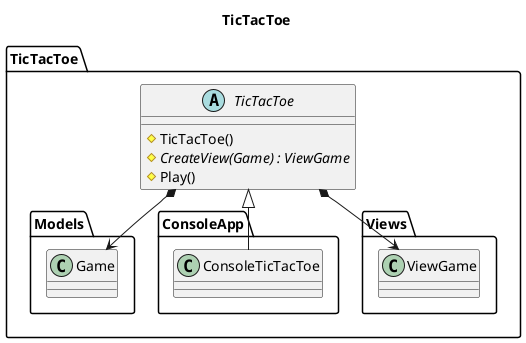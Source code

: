 @startuml TicTacToe
title TicTacToe
namespace TicTacToe{
    abstract TicTacToe{
        #TicTacToe()
        #{abstract} CreateView(Game) : ViewGame
        #Play()
    }
    TicTacToe *--> TicTacToe.Models.Game
    TicTacToe <|-- TicTacToe.ConsoleApp.ConsoleTicTacToe
    TicTacToe *--> TicTacToe.Views.ViewGame
}

@enduml

@startuml TicTacToe.Views
title Views
namespace TicTacToe.ConsoleApp{
    abstract WithGameView{
        ~WithGameView(Game)
    }
    WithGameView *--> tictacttoe.models.Game
    WithGameView <|-- StartView
    WithGameView <|-- PlayView
    WithGameView <|-- ResumeView
    
    class View{
        ~View(Game)
        +Interact()
    }
    View *--> StartView
    View *--> PlayView
    View *--> ResumeView
    View *--> tictacttoe.models.Game

    class StartView{
        ~StartView(Game)
        +Interact()
    }
    StartView ..> BoardView
    StartView ..> MessageView

     class MessageView{
        ~MessageView(MessageType)
     }
     MessageView *--> MessageType
    

    class BoardView{
        ~BoardView(Game)
        +Write()
    }
    BoardView *--> tictacttoe.models.Game
    BoardView ..> TokenView
    BoardView ..> MessageView

    class TokenView{
        ~Token(Token)
        +Write()
    }
    TokenView *--> tictacttoe.types.TokenType
    TokenView ..> ConsoleIO

    class PlayView{
        ~Play(Game)
        +Interact()
    }
    PlayView ..> tictacttoe.models.Game
    PlayView ..>PlayerView
    PlayView ..> BoardView
    PlayView ..> ConsoleIO

    class PlayerView{
        ~PlayerView(Game)
        +Interact()
        -PutToken()
        -GetCoordinate()
        -GetPutError() : Error
        -MoveToken()
        -GetMoveOriginError() : Error
        -GetMoveTargetError() : Error
    }
    PlayerView ..> tictacttoe.models.Game
    PlayerView ..> CoordinateView
    PlayerView ..> ErrorView

    class CoordinateView{
        +Read() : Coordainte
    }
    CoordinateView ..> tictacttoe.models.Game
    CoordinateView ..> ErrorView
    CoordinateView ..> MessageView
    CoordinateView ..> ConsoleIO

    class ErrorView{
        ~ErrorView(Error)
        +Write()
    }
    ErrorView *--> tictacttoe.types.ErrorType
    ErrorView ..> MessageView
    ErrorView ..> ConsoleIO

    class ResumeView{
        ~Resume(Game)
        +Interact()
    }
    ResumeView ..> tictacttoe.models.Game
    ResumeView ..> MessageView
    ResumeView ..> YesOrNotDialog

    class YesOrNotDialog{

    }
    YesOrNotDialog ..> ConsoleIO

    enum MessageType{
    TITLE
    HORIZONTAL_LINE
    VERTICAL_LINE
    ENTER_COORDINATE_TO_PUT
    COORDINATE_TO_PUT
    COORDINATE_TO_REMOVE
    COORDINATE_TO_MOVE
    PLAYER_WIN
    RESUME
    }

    enum tictacttoe.types.TokenType{
        X
        O
        NULL
    }

    enum tictacttoe.types.ErrorType{
        NOT_EMPTY
        NOT_OWNER
        SAME_COORDINATES
        WRONG_COORDINATES
        NULL

    }
}
@enduml

@startuml TicTacToe.Models
    namespace TicTacToe.Models{
        class Game{
            +Game()
            +NewGame()
            +GetCurrentPlayer() : Token
            +IsTicTacToe(Token) : bool
            +IsComplete(Token) : bool
            +PutToken(Coordinate)
            +GetPutTokenError(): ErrorCode
            +MoveToken(Coordinate, Coordinate)
            +GetMoveOriginError(Coordinate)
            +GetMoveTargetError(Coordinate, Coordinate)
        }
        TicTacToe.Models.Game *--> "1" Board
        TicTacToe.Models.Game *--> "1" Turn
        TicTacToe.Models.Game *--> "2" Player
        TicTacToe.Models.Game ..> TicTacToe.Types.ErrorCode
        TicTacToe.Models.Game ..> TicTacToe.Types.Token
        TicTacToe.Models.Game ..> "1" TicTacToe.Types.Coordinate

        class Board{
            ~Board()
            ~Reset()
            ~Put(Token, Coordinate)
            ~GetPutTokenError(Coordinate) : ErrorCode
            -IsEmpty(Coordinate) : bool
            ~IsComplete(Token) : bool
            ~Move(Token, Coordinate, Coordinate)
            ~GetMoveOriginError(Token, Coordinate) : ErrorCode
            -IsOccupied(Token, Coordinate) : bool
            ~GetMoveTargeError(Coordinate, Coordinate) : ErrorCode
            ~IsTicTacToe(Token) : bool
            -GetDirections(Token) : Direction
            -GetCoordinate(Token) : Coordinate[]
        }
        TicTacToe.Models.Board *--> TicTacToe.Types.Token
        TicTacToe.Models.Board ..> TicTacToe.Types.ErrorCode
        TicTacToe.Models.Board ..> "1" TicTacToe.Types.Coordinate
        TicTacToe.Models.Board ..> TicTacToe.Utils.Direction


        class Turn{
            ~current
            ~Turn(Player[])
            ~GetCurrent() : Player
            ~Next()
        }
        TicTacToe.Models.Turn --> "2" Player
        TicTacToe.Models.Turn ..> TicTacToe.Types.Token

        class Player{
            ~Player(Token, Board)
            ~GetToken() : Token
            ~PutToken(Token, Coordinate)
            ~GetErrorCodeToPut(Coordinate) : ErrorCode
            ~MoveToken(Token, Coordinate, Coordinate)
        }
        TicTacToe.Models.Player --> "1" Board
        TicTacToe.Models.Player --> "1" TicTacToe.Types.Token
        TicTacToe.Models.Player ..> "1" TicTacToe.Types.Coordinate
    }

    namespace TicTacToe.Types{
        class Coordinate{
            +{static} DIMENSION : int
            +
        }
        TicTacToe.Types.Coordinate -up-|> TicTacToe.Utils.ConcreteCoordinate
        TicTacToe.Types.Coordinate .up.> TicTacToe.Utils.Direction

        enum Token{
            +X
            +O
        }

        enum ErrorCode{
            +NOT_EMPTY
            +NOT_OWNER
            +SAME_COORDINATES
            +WRONG_COORDINATES
            +NULL
        }
    }

@enduml

@startuml TicTacToe.Utils
    namespace TicTacToe.Utils{     
        interface ICoordinate{
            +{static} NULL : NullCoordinate.GetInstante()
            +IsNull(): bool
            +GetDirection(Coordinate) : Direction
            +InHorizontal(Coordinate) : bool
            +InVertial(Coordinate) : bool
            +InDiagonal(Coordinate) : bool
        } 
        TicTacToe.Utils.ICoordinate ..> Direction

        class Coordinate{
            -row : int
            -column : int
            +Coordinate()
            +Coordinate(row, column)
            +SetCoordinate(row, column)
            +GetRow() : int
            +GetColunm() : int
            +IsIncluide(Coordinate) : bool
            +GetDirection(Coordinate) : Direction
        }        
        Coordinate .up.> ICoordinate
        TicTacToe.Utils.Coordinate ..> Direction
        

        enum Direction{
            VERTICAL,
	        HORIZONTAL,
	        MAIN_DIAGONAL,
	        INVERSE_DIAGONAL,
	        NULL;
        }
    }
@enduml